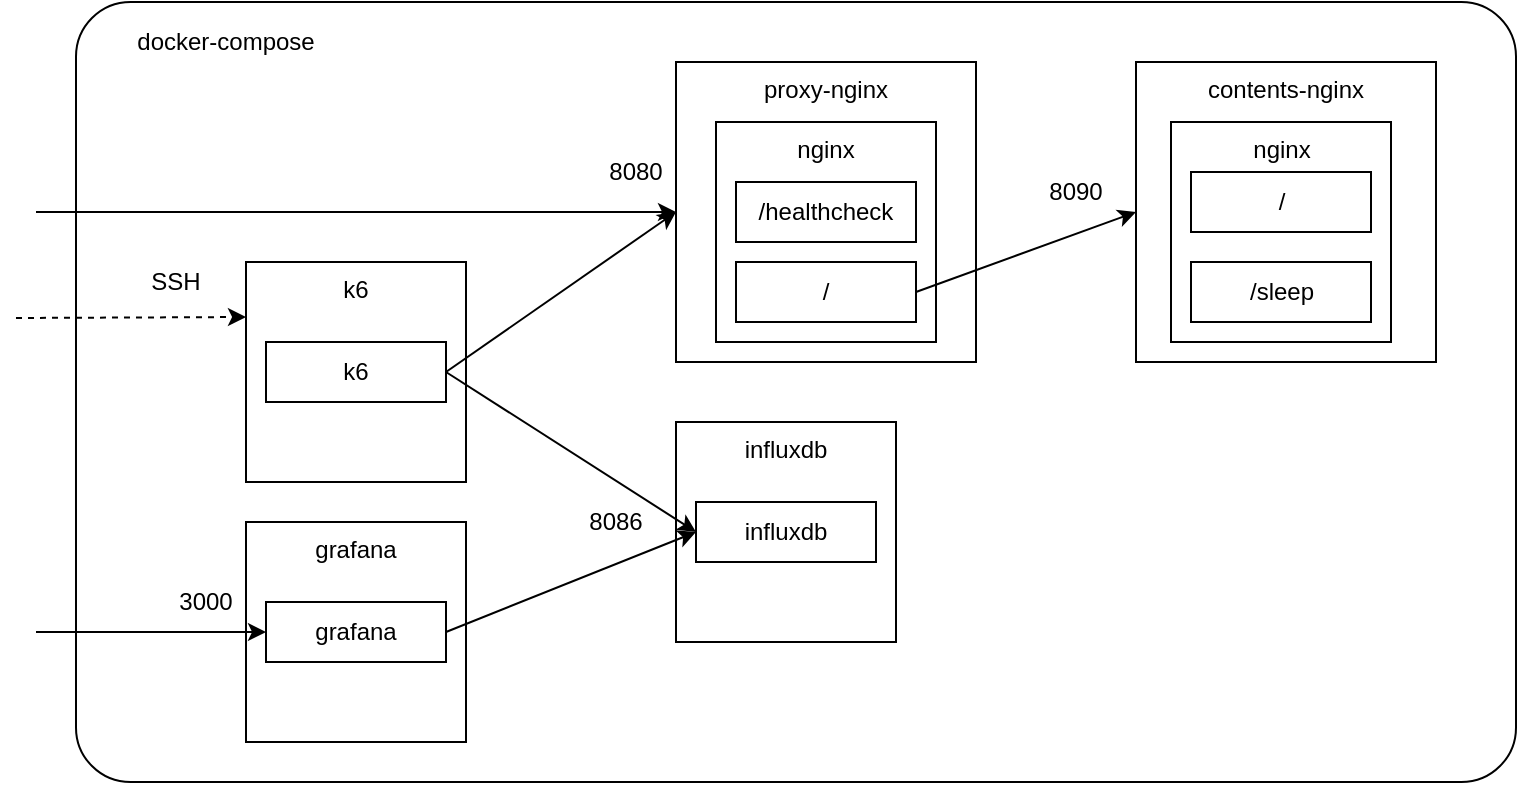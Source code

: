 <mxfile version="13.1.3">
    <diagram id="6hGFLwfOUW9BJ-s0fimq" name="Page-1">
        <mxGraphModel dx="847" dy="496" grid="1" gridSize="10" guides="1" tooltips="1" connect="1" arrows="1" fold="1" page="1" pageScale="1" pageWidth="827" pageHeight="1169" math="0" shadow="0">
            <root>
                <mxCell id="0"/>
                <mxCell id="1" parent="0"/>
                <mxCell id="2" value="" style="rounded=1;whiteSpace=wrap;html=1;arcSize=7;" vertex="1" parent="1">
                    <mxGeometry x="80" y="80" width="720" height="390" as="geometry"/>
                </mxCell>
                <mxCell id="4" value="proxy-nginx" style="whiteSpace=wrap;html=1;aspect=fixed;verticalAlign=top;" vertex="1" parent="1">
                    <mxGeometry x="380" y="110" width="150" height="150" as="geometry"/>
                </mxCell>
                <mxCell id="5" value="contents-nginx" style="whiteSpace=wrap;html=1;aspect=fixed;verticalAlign=top;" vertex="1" parent="1">
                    <mxGeometry x="610" y="110" width="150" height="150" as="geometry"/>
                </mxCell>
                <mxCell id="32" value="nginx" style="whiteSpace=wrap;html=1;aspect=fixed;verticalAlign=top;" vertex="1" parent="1">
                    <mxGeometry x="400" y="140" width="110" height="110" as="geometry"/>
                </mxCell>
                <mxCell id="33" value="nginx" style="whiteSpace=wrap;html=1;aspect=fixed;verticalAlign=top;" vertex="1" parent="1">
                    <mxGeometry x="627.5" y="140" width="110" height="110" as="geometry"/>
                </mxCell>
                <mxCell id="3" value="docker-compose" style="text;html=1;strokeColor=none;fillColor=none;align=center;verticalAlign=middle;whiteSpace=wrap;rounded=0;" vertex="1" parent="1">
                    <mxGeometry x="100" y="90" width="110" height="20" as="geometry"/>
                </mxCell>
                <mxCell id="6" value="" style="endArrow=classic;html=1;entryX=0;entryY=0.5;entryDx=0;entryDy=0;" edge="1" parent="1" target="4">
                    <mxGeometry width="50" height="50" relative="1" as="geometry">
                        <mxPoint x="60" y="185" as="sourcePoint"/>
                        <mxPoint x="160" y="155" as="targetPoint"/>
                    </mxGeometry>
                </mxCell>
                <mxCell id="7" value="8080" style="text;html=1;strokeColor=none;fillColor=none;align=center;verticalAlign=middle;whiteSpace=wrap;rounded=0;" vertex="1" parent="1">
                    <mxGeometry x="340" y="155" width="40" height="20" as="geometry"/>
                </mxCell>
                <mxCell id="8" value="" style="endArrow=classic;html=1;entryX=0;entryY=0.5;entryDx=0;entryDy=0;exitX=1;exitY=0.5;exitDx=0;exitDy=0;" edge="1" parent="1" source="12" target="5">
                    <mxGeometry width="50" height="50" relative="1" as="geometry">
                        <mxPoint x="420" y="345" as="sourcePoint"/>
                        <mxPoint x="470" y="295" as="targetPoint"/>
                    </mxGeometry>
                </mxCell>
                <mxCell id="9" value="8090" style="text;html=1;strokeColor=none;fillColor=none;align=center;verticalAlign=middle;whiteSpace=wrap;rounded=0;" vertex="1" parent="1">
                    <mxGeometry x="560" y="165" width="40" height="20" as="geometry"/>
                </mxCell>
                <mxCell id="11" value="/healthcheck" style="rounded=0;whiteSpace=wrap;html=1;" vertex="1" parent="1">
                    <mxGeometry x="410" y="170" width="90" height="30" as="geometry"/>
                </mxCell>
                <mxCell id="12" value="/" style="rounded=0;whiteSpace=wrap;html=1;" vertex="1" parent="1">
                    <mxGeometry x="410" y="210" width="90" height="30" as="geometry"/>
                </mxCell>
                <mxCell id="13" value="/" style="rounded=0;whiteSpace=wrap;html=1;" vertex="1" parent="1">
                    <mxGeometry x="637.5" y="165" width="90" height="30" as="geometry"/>
                </mxCell>
                <mxCell id="14" value="/sleep" style="rounded=0;whiteSpace=wrap;html=1;" vertex="1" parent="1">
                    <mxGeometry x="637.5" y="210" width="90" height="30" as="geometry"/>
                </mxCell>
                <mxCell id="15" value="k6" style="whiteSpace=wrap;html=1;aspect=fixed;verticalAlign=top;" vertex="1" parent="1">
                    <mxGeometry x="165" y="210" width="110" height="110" as="geometry"/>
                </mxCell>
                <mxCell id="16" value="k6" style="rounded=0;whiteSpace=wrap;html=1;" vertex="1" parent="1">
                    <mxGeometry x="175" y="250" width="90" height="30" as="geometry"/>
                </mxCell>
                <mxCell id="18" value="" style="endArrow=classic;html=1;entryX=0;entryY=0.5;entryDx=0;entryDy=0;exitX=1;exitY=0.5;exitDx=0;exitDy=0;" edge="1" parent="1" source="16" target="4">
                    <mxGeometry width="50" height="50" relative="1" as="geometry">
                        <mxPoint x="50" y="350" as="sourcePoint"/>
                        <mxPoint x="100" y="300" as="targetPoint"/>
                    </mxGeometry>
                </mxCell>
                <mxCell id="20" value="influxdb" style="whiteSpace=wrap;html=1;aspect=fixed;verticalAlign=top;" vertex="1" parent="1">
                    <mxGeometry x="380" y="290" width="110" height="110" as="geometry"/>
                </mxCell>
                <mxCell id="21" value="influxdb" style="rounded=0;whiteSpace=wrap;html=1;" vertex="1" parent="1">
                    <mxGeometry x="390" y="330" width="90" height="30" as="geometry"/>
                </mxCell>
                <mxCell id="22" value="grafana" style="whiteSpace=wrap;html=1;aspect=fixed;verticalAlign=top;" vertex="1" parent="1">
                    <mxGeometry x="165" y="340" width="110" height="110" as="geometry"/>
                </mxCell>
                <mxCell id="23" value="grafana" style="rounded=0;whiteSpace=wrap;html=1;" vertex="1" parent="1">
                    <mxGeometry x="175" y="380" width="90" height="30" as="geometry"/>
                </mxCell>
                <mxCell id="24" value="" style="endArrow=classic;html=1;" edge="1" parent="1">
                    <mxGeometry width="50" height="50" relative="1" as="geometry">
                        <mxPoint x="60" y="395" as="sourcePoint"/>
                        <mxPoint x="175" y="395" as="targetPoint"/>
                    </mxGeometry>
                </mxCell>
                <mxCell id="25" value="3000" style="text;html=1;strokeColor=none;fillColor=none;align=center;verticalAlign=middle;whiteSpace=wrap;rounded=0;" vertex="1" parent="1">
                    <mxGeometry x="125" y="370" width="40" height="20" as="geometry"/>
                </mxCell>
                <mxCell id="27" value="" style="endArrow=classic;html=1;entryX=0;entryY=0.5;entryDx=0;entryDy=0;exitX=1;exitY=0.5;exitDx=0;exitDy=0;" edge="1" parent="1" source="16" target="21">
                    <mxGeometry width="50" height="50" relative="1" as="geometry">
                        <mxPoint x="80" y="330" as="sourcePoint"/>
                        <mxPoint x="130" y="280" as="targetPoint"/>
                    </mxGeometry>
                </mxCell>
                <mxCell id="28" value="" style="endArrow=classic;html=1;entryX=0;entryY=0.5;entryDx=0;entryDy=0;exitX=1;exitY=0.5;exitDx=0;exitDy=0;" edge="1" parent="1" source="23" target="21">
                    <mxGeometry width="50" height="50" relative="1" as="geometry">
                        <mxPoint x="80" y="370" as="sourcePoint"/>
                        <mxPoint x="130" y="320" as="targetPoint"/>
                    </mxGeometry>
                </mxCell>
                <mxCell id="29" value="8086" style="text;html=1;strokeColor=none;fillColor=none;align=center;verticalAlign=middle;whiteSpace=wrap;rounded=0;" vertex="1" parent="1">
                    <mxGeometry x="330" y="330" width="40" height="20" as="geometry"/>
                </mxCell>
                <mxCell id="30" value="" style="endArrow=classic;html=1;entryX=0;entryY=0.25;entryDx=0;entryDy=0;dashed=1;" edge="1" parent="1" target="15">
                    <mxGeometry width="50" height="50" relative="1" as="geometry">
                        <mxPoint x="50" y="238" as="sourcePoint"/>
                        <mxPoint x="80" y="240" as="targetPoint"/>
                    </mxGeometry>
                </mxCell>
                <mxCell id="31" value="SSH" style="text;html=1;strokeColor=none;fillColor=none;align=center;verticalAlign=middle;whiteSpace=wrap;rounded=0;" vertex="1" parent="1">
                    <mxGeometry x="110" y="210" width="40" height="20" as="geometry"/>
                </mxCell>
            </root>
        </mxGraphModel>
    </diagram>
</mxfile>